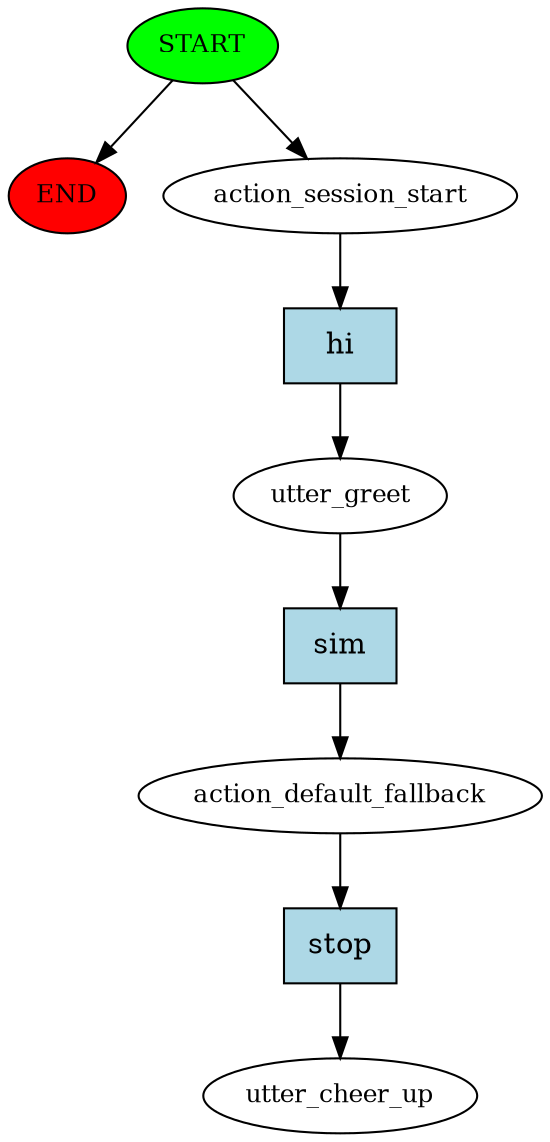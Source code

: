digraph  {
0 [class="start active", fillcolor=green, fontsize=12, label=START, style=filled];
"-1" [class=end, fillcolor=red, fontsize=12, label=END, style=filled];
1 [class=active, fontsize=12, label=action_session_start];
2 [class=active, fontsize=12, label=utter_greet];
3 [class=active, fontsize=12, label=action_default_fallback];
4 [class="dashed active", fontsize=12, label=utter_cheer_up];
5 [class="intent active", fillcolor=lightblue, label=hi, shape=rect, style=filled];
6 [class="intent active", fillcolor=lightblue, label=sim, shape=rect, style=filled];
7 [class="intent active", fillcolor=lightblue, label="\stop", shape=rect, style=filled];
0 -> "-1"  [class="", key=NONE, label=""];
0 -> 1  [class=active, key=NONE, label=""];
1 -> 5  [class=active, key=0];
2 -> 6  [class=active, key=0];
3 -> 7  [class=active, key=0];
5 -> 2  [class=active, key=0];
6 -> 3  [class=active, key=0];
7 -> 4  [class=active, key=0];
}
